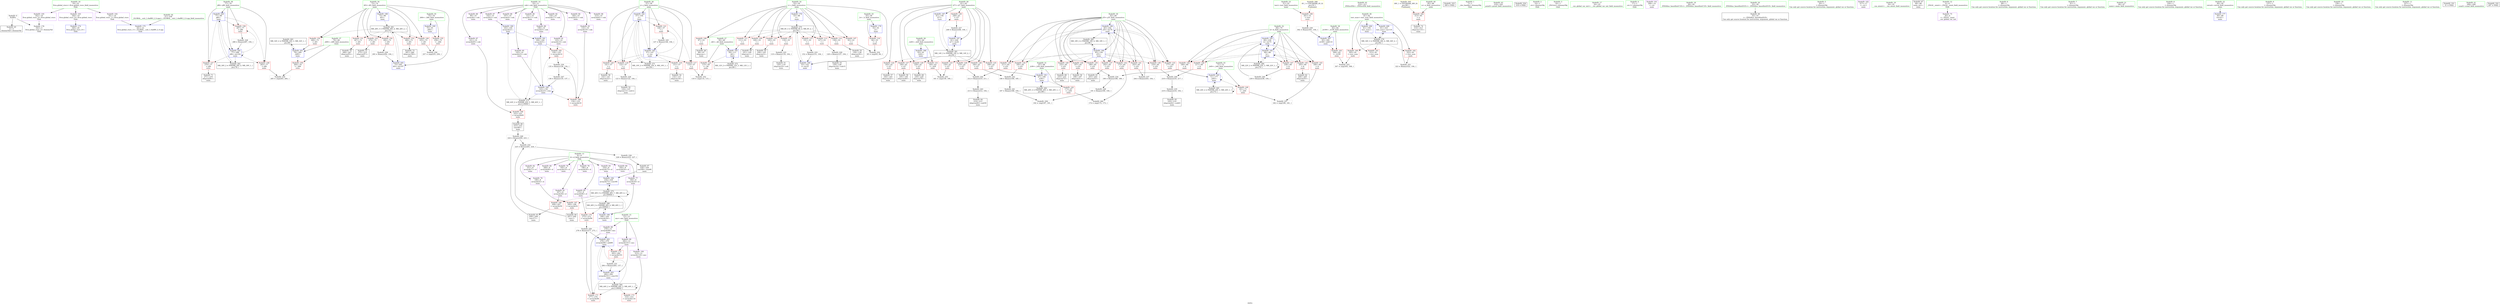 digraph "SVFG" {
	label="SVFG";

	Node0x556d188f1370 [shape=record,color=grey,label="{NodeID: 0\nNullPtr}"];
	Node0x556d188f1370 -> Node0x556d18913520[style=solid];
	Node0x556d188f1370 -> Node0x556d1891c040[style=solid];
	Node0x556d1892d6b0 [shape=record,color=black,label="{NodeID: 263\nMR_32V_2 = PHI(MR_32V_3, MR_32V_1, )\npts\{80 \}\n}"];
	Node0x556d1892d6b0 -> Node0x556d18917600[style=dashed];
	Node0x556d1891c3b0 [shape=record,color=blue,label="{NodeID: 180\n102\<--104\narrayidx2\<--\nmain\n}"];
	Node0x556d1891c3b0 -> Node0x556d1891c480[style=dashed];
	Node0x556d18913860 [shape=record,color=purple,label="{NodeID: 97\n221\<--10\narrayidx65\<--cnk\nmain\n}"];
	Node0x556d18913860 -> Node0x556d1891ba30[style=solid];
	Node0x556d188f5970 [shape=record,color=green,label="{NodeID: 14\n10\<--11\ncnk\<--cnk_field_insensitive\nGlob }"];
	Node0x556d188f5970 -> Node0x556d18916690[style=solid];
	Node0x556d188f5970 -> Node0x556d18916760[style=solid];
	Node0x556d188f5970 -> Node0x556d18916830[style=solid];
	Node0x556d188f5970 -> Node0x556d18916900[style=solid];
	Node0x556d188f5970 -> Node0x556d189169d0[style=solid];
	Node0x556d188f5970 -> Node0x556d18916aa0[style=solid];
	Node0x556d188f5970 -> Node0x556d18916b70[style=solid];
	Node0x556d188f5970 -> Node0x556d18916c40[style=solid];
	Node0x556d188f5970 -> Node0x556d18916d10[style=solid];
	Node0x556d188f5970 -> Node0x556d18916de0[style=solid];
	Node0x556d188f5970 -> Node0x556d18913790[style=solid];
	Node0x556d188f5970 -> Node0x556d18913860[style=solid];
	Node0x556d18917050 [shape=record,color=blue,label="{NodeID: 194\n234\<--228\narrayidx73\<--conv69\nmain\n}"];
	Node0x556d18917050 -> Node0x556d189312b0[style=dashed];
	Node0x556d189143f0 [shape=record,color=red,label="{NodeID: 111\n111\<--53\n\<--i\nmain\n}"];
	Node0x556d189143f0 -> Node0x556d1891c620[style=solid];
	Node0x556d18912750 [shape=record,color=green,label="{NodeID: 28\n61\<--62\ni27\<--i27_field_insensitive\nmain\n}"];
	Node0x556d18912750 -> Node0x556d189194d0[style=solid];
	Node0x556d18912750 -> Node0x556d189195a0[style=solid];
	Node0x556d18912750 -> Node0x556d18919670[style=solid];
	Node0x556d18912750 -> Node0x556d18919740[style=solid];
	Node0x556d18912750 -> Node0x556d18919810[style=solid];
	Node0x556d18912750 -> Node0x556d189198e0[style=solid];
	Node0x556d18912750 -> Node0x556d189199b0[style=solid];
	Node0x556d18912750 -> Node0x556d18919a80[style=solid];
	Node0x556d18912750 -> Node0x556d1891c960[style=solid];
	Node0x556d18912750 -> Node0x556d189172c0[style=solid];
	Node0x556d18917bb0 [shape=record,color=blue,label="{NodeID: 208\n81\<--323\ntest_num\<--inc119\nmain\n}"];
	Node0x556d18917bb0 -> Node0x556d189317b0[style=dashed];
	Node0x556d18919670 [shape=record,color=red,label="{NodeID: 125\n169\<--61\n\<--i27\nmain\n}"];
	Node0x556d18919670 -> Node0x556d1891cca0[style=solid];
	Node0x556d189132b0 [shape=record,color=green,label="{NodeID: 42\n310\<--311\n_ZNSirsERi\<--_ZNSirsERi_field_insensitive\n}"];
	Node0x556d18936cb0 [shape=record,color=yellow,style=double,label="{NodeID: 305\n38V_1 = ENCHI(MR_38V_0)\npts\{86 \}\nFun[main]}"];
	Node0x556d18936cb0 -> Node0x556d1891b620[style=dashed];
	Node0x556d1891a1d0 [shape=record,color=red,label="{NodeID: 139\n216\<--65\n\<--j35\nmain\n}"];
	Node0x556d1891a1d0 -> Node0x556d18918e00[style=solid];
	Node0x556d18914e30 [shape=record,color=black,label="{NodeID: 56\n142\<--141\nidxprom22\<--\nmain\n}"];
	Node0x556d189207c0 [shape=record,color=grey,label="{NodeID: 236\n226 = Binary(225, 227, )\n}"];
	Node0x556d189207c0 -> Node0x556d18915720[style=solid];
	Node0x556d1891ad30 [shape=record,color=red,label="{NodeID: 153\n280\<--73\n\<--i83\nmain\n}"];
	Node0x556d1891ad30 -> Node0x556d18915c00[style=solid];
	Node0x556d18915990 [shape=record,color=black,label="{NodeID: 70\n268\<--267\nidxprom93\<--\nmain\n}"];
	Node0x556d18945480 [shape=record,color=black,label="{NodeID: 333\n309 = PHI()\n}"];
	Node0x556d18922cd0 [shape=record,color=grey,label="{NodeID: 250\n278 = Binary(277, 273, )\n}"];
	Node0x556d18922cd0 -> Node0x556d189176d0[style=solid];
	Node0x556d1891b890 [shape=record,color=red,label="{NodeID: 167\n200\<--199\n\<--arrayidx52\nmain\n}"];
	Node0x556d1891b890 -> Node0x556d18915170[style=solid];
	Node0x556d189164f0 [shape=record,color=purple,label="{NodeID: 84\n269\<--8\narrayidx94\<--d\nmain\n}"];
	Node0x556d188f1250 [shape=record,color=green,label="{NodeID: 1\n7\<--1\n__dso_handle\<--dummyObj\nGlob }"];
	Node0x556d1892dbb0 [shape=record,color=black,label="{NodeID: 264\nMR_44V_2 = PHI(MR_44V_3, MR_44V_1, )\npts\{130000 \}\n}"];
	Node0x556d1892dbb0 -> Node0x556d1891bbd0[style=dashed];
	Node0x556d1892dbb0 -> Node0x556d1891bd70[style=dashed];
	Node0x556d1892dbb0 -> Node0x556d189176d0[style=dashed];
	Node0x556d1892dbb0 -> Node0x556d1892dbb0[style=dashed];
	Node0x556d1891c480 [shape=record,color=blue,label="{NodeID: 181\n108\<--104\narrayidx5\<--\nmain\n}"];
	Node0x556d1891c480 -> Node0x556d1891b6f0[style=dashed];
	Node0x556d1891c480 -> Node0x556d1891b7c0[style=dashed];
	Node0x556d1891c480 -> Node0x556d1891c6f0[style=dashed];
	Node0x556d1891c480 -> Node0x556d189308b0[style=dashed];
	Node0x556d18913930 [shape=record,color=purple,label="{NodeID: 98\n276\<--12\narrayidx98\<--ans\nmain\n}"];
	Node0x556d18913930 -> Node0x556d1891bbd0[style=solid];
	Node0x556d18913930 -> Node0x556d189176d0[style=solid];
	Node0x556d188f5a40 [shape=record,color=green,label="{NodeID: 15\n12\<--13\nans\<--ans_field_insensitive\nGlob }"];
	Node0x556d188f5a40 -> Node0x556d18913930[style=solid];
	Node0x556d188f5a40 -> Node0x556d18913a00[style=solid];
	Node0x556d188f5a40 -> Node0x556d18913ad0[style=solid];
	Node0x556d18917120 [shape=record,color=blue,label="{NodeID: 195\n69\<--239\nk\<--inc75\nmain\n}"];
	Node0x556d18917120 -> Node0x556d1891a510[style=dashed];
	Node0x556d18917120 -> Node0x556d1891a5e0[style=dashed];
	Node0x556d18917120 -> Node0x556d1891a6b0[style=dashed];
	Node0x556d18917120 -> Node0x556d1891a780[style=dashed];
	Node0x556d18917120 -> Node0x556d1891a850[style=dashed];
	Node0x556d18917120 -> Node0x556d18916eb0[style=dashed];
	Node0x556d18917120 -> Node0x556d18917120[style=dashed];
	Node0x556d18917120 -> Node0x556d189343b0[style=dashed];
	Node0x556d189144c0 [shape=record,color=red,label="{NodeID: 112\n118\<--53\n\<--i\nmain\n}"];
	Node0x556d189144c0 -> Node0x556d1891f740[style=solid];
	Node0x556d18912820 [shape=record,color=green,label="{NodeID: 29\n63\<--64\n_b28\<--_b28_field_insensitive\nmain\n}"];
	Node0x556d18912820 -> Node0x556d18919b50[style=solid];
	Node0x556d18912820 -> Node0x556d1891ca30[style=solid];
	Node0x556d18919740 [shape=record,color=red,label="{NodeID: 126\n184\<--61\n\<--i27\nmain\n}"];
	Node0x556d18919740 -> Node0x556d18918380[style=solid];
	Node0x556d18913380 [shape=record,color=green,label="{NodeID: 43\n319\<--320\nprintf\<--printf_field_insensitive\n}"];
	Node0x556d1891a2a0 [shape=record,color=red,label="{NodeID: 140\n232\<--65\n\<--j35\nmain\n}"];
	Node0x556d1891a2a0 -> Node0x556d189158c0[style=solid];
	Node0x556d18914f00 [shape=record,color=black,label="{NodeID: 57\n164\<--163\nidxprom32\<--\nmain\n}"];
	Node0x556d18920940 [shape=record,color=grey,label="{NodeID: 237\n244 = Binary(243, 104, )\n}"];
	Node0x556d18920940 -> Node0x556d189171f0[style=solid];
	Node0x556d1891ae00 [shape=record,color=red,label="{NodeID: 154\n292\<--73\n\<--i83\nmain\n}"];
	Node0x556d1891ae00 -> Node0x556d18920ac0[style=solid];
	Node0x556d18915a60 [shape=record,color=black,label="{NodeID: 71\n271\<--270\nidxprom95\<--\nmain\n}"];
	Node0x556d18945580 [shape=record,color=black,label="{NodeID: 334\n318 = PHI()\n}"];
	Node0x556d18922e50 [shape=record,color=grey,label="{NodeID: 251\n323 = Binary(322, 104, )\n}"];
	Node0x556d18922e50 -> Node0x556d18917bb0[style=solid];
	Node0x556d1891b960 [shape=record,color=red,label="{NodeID: 168\n208\<--207\n\<--arrayidx56\nmain\n}"];
	Node0x556d1891b960 -> Node0x556d189153e0[style=solid];
	Node0x556d189165c0 [shape=record,color=purple,label="{NodeID: 85\n272\<--8\narrayidx96\<--d\nmain\n}"];
	Node0x556d189165c0 -> Node0x556d1891bb00[style=solid];
	Node0x556d188f68e0 [shape=record,color=green,label="{NodeID: 2\n14\<--1\n.str\<--dummyObj\nGlob }"];
	Node0x556d1891c550 [shape=record,color=blue,label="{NodeID: 182\n57\<--104\nj\<--\nmain\n}"];
	Node0x556d1891c550 -> Node0x556d18918ff0[style=dashed];
	Node0x556d1891c550 -> Node0x556d189190c0[style=dashed];
	Node0x556d1891c550 -> Node0x556d18919190[style=dashed];
	Node0x556d1891c550 -> Node0x556d18919260[style=dashed];
	Node0x556d1891c550 -> Node0x556d18919330[style=dashed];
	Node0x556d1891c550 -> Node0x556d1891c7c0[style=dashed];
	Node0x556d1891c550 -> Node0x556d1892feb0[style=dashed];
	Node0x556d18913a00 [shape=record,color=purple,label="{NodeID: 99\n282\<--12\narrayidx101\<--ans\nmain\n}"];
	Node0x556d18913a00 -> Node0x556d1891bca0[style=solid];
	Node0x556d18913a00 -> Node0x556d189177a0[style=solid];
	Node0x556d188f5b10 [shape=record,color=green,label="{NodeID: 16\n19\<--23\nllvm.global_ctors\<--llvm.global_ctors_field_insensitive\nGlob }"];
	Node0x556d188f5b10 -> Node0x556d18913d40[style=solid];
	Node0x556d188f5b10 -> Node0x556d18913e10[style=solid];
	Node0x556d188f5b10 -> Node0x556d18913ee0[style=solid];
	Node0x556d189171f0 [shape=record,color=blue,label="{NodeID: 196\n65\<--244\nj35\<--inc78\nmain\n}"];
	Node0x556d189171f0 -> Node0x556d18919c20[style=dashed];
	Node0x556d189171f0 -> Node0x556d18919cf0[style=dashed];
	Node0x556d189171f0 -> Node0x556d18919dc0[style=dashed];
	Node0x556d189171f0 -> Node0x556d18919e90[style=dashed];
	Node0x556d189171f0 -> Node0x556d18919f60[style=dashed];
	Node0x556d189171f0 -> Node0x556d1891a030[style=dashed];
	Node0x556d189171f0 -> Node0x556d1891a100[style=dashed];
	Node0x556d189171f0 -> Node0x556d1891a1d0[style=dashed];
	Node0x556d189171f0 -> Node0x556d1891a2a0[style=dashed];
	Node0x556d189171f0 -> Node0x556d1891a370[style=dashed];
	Node0x556d189171f0 -> Node0x556d189171f0[style=dashed];
	Node0x556d189171f0 -> Node0x556d189339b0[style=dashed];
	Node0x556d18914590 [shape=record,color=red,label="{NodeID: 113\n127\<--53\n\<--i\nmain\n}"];
	Node0x556d18914590 -> Node0x556d1891fd40[style=solid];
	Node0x556d189128f0 [shape=record,color=green,label="{NodeID: 30\n65\<--66\nj35\<--j35_field_insensitive\nmain\n}"];
	Node0x556d189128f0 -> Node0x556d18919c20[style=solid];
	Node0x556d189128f0 -> Node0x556d18919cf0[style=solid];
	Node0x556d189128f0 -> Node0x556d18919dc0[style=solid];
	Node0x556d189128f0 -> Node0x556d18919e90[style=solid];
	Node0x556d189128f0 -> Node0x556d18919f60[style=solid];
	Node0x556d189128f0 -> Node0x556d1891a030[style=solid];
	Node0x556d189128f0 -> Node0x556d1891a100[style=solid];
	Node0x556d189128f0 -> Node0x556d1891a1d0[style=solid];
	Node0x556d189128f0 -> Node0x556d1891a2a0[style=solid];
	Node0x556d189128f0 -> Node0x556d1891a370[style=solid];
	Node0x556d189128f0 -> Node0x556d1891cbd0[style=solid];
	Node0x556d189128f0 -> Node0x556d189171f0[style=solid];
	Node0x556d18919810 [shape=record,color=red,label="{NodeID: 127\n194\<--61\n\<--i27\nmain\n}"];
	Node0x556d18919810 -> Node0x556d18914fd0[style=solid];
	Node0x556d18913450 [shape=record,color=green,label="{NodeID: 44\n21\<--336\n_GLOBAL__sub_I_vlad89_2_0.cpp\<--_GLOBAL__sub_I_vlad89_2_0.cpp_field_insensitive\n}"];
	Node0x556d18913450 -> Node0x556d1891bf40[style=solid];
	Node0x556d1891a370 [shape=record,color=red,label="{NodeID: 141\n243\<--65\n\<--j35\nmain\n}"];
	Node0x556d1891a370 -> Node0x556d18920940[style=solid];
	Node0x556d18914fd0 [shape=record,color=black,label="{NodeID: 58\n195\<--194\nidxprom49\<--\nmain\n}"];
	Node0x556d18920ac0 [shape=record,color=grey,label="{NodeID: 238\n293 = Binary(292, 104, )\n}"];
	Node0x556d18920ac0 -> Node0x556d18917940[style=solid];
	Node0x556d1891aed0 [shape=record,color=red,label="{NodeID: 155\n256\<--75\n\<--_b84\nmain\n}"];
	Node0x556d1891aed0 -> Node0x556d189235d0[style=solid];
	Node0x556d18915b30 [shape=record,color=black,label="{NodeID: 72\n275\<--274\nidxprom97\<--\nmain\n}"];
	Node0x556d18922fd0 [shape=record,color=grey,label="{NodeID: 252\n116 = cmp(114, 115, )\n}"];
	Node0x556d1891ba30 [shape=record,color=red,label="{NodeID: 169\n222\<--221\n\<--arrayidx65\nmain\n}"];
	Node0x556d1891ba30 -> Node0x556d18915650[style=solid];
	Node0x556d18916690 [shape=record,color=purple,label="{NodeID: 86\n99\<--10\narrayidx\<--cnk\nmain\n}"];
	Node0x556d188f5380 [shape=record,color=green,label="{NodeID: 3\n16\<--1\n_ZSt3cin\<--dummyObj\nGlob }"];
	Node0x556d1891c620 [shape=record,color=blue,label="{NodeID: 183\n59\<--111\n_b6\<--\nmain\n}"];
	Node0x556d1891c620 -> Node0x556d18919400[style=dashed];
	Node0x556d1891c620 -> Node0x556d189303b0[style=dashed];
	Node0x556d18913ad0 [shape=record,color=purple,label="{NodeID: 100\n315\<--12\narrayidx116\<--ans\nmain\n}"];
	Node0x556d18913ad0 -> Node0x556d1891bd70[style=solid];
	Node0x556d188f5be0 [shape=record,color=green,label="{NodeID: 17\n24\<--25\n__cxx_global_var_init\<--__cxx_global_var_init_field_insensitive\n}"];
	Node0x556d189172c0 [shape=record,color=blue,label="{NodeID: 197\n61\<--249\ni27\<--inc81\nmain\n}"];
	Node0x556d189172c0 -> Node0x556d189334b0[style=dashed];
	Node0x556d18914660 [shape=record,color=red,label="{NodeID: 114\n138\<--53\n\<--i\nmain\n}"];
	Node0x556d18914660 -> Node0x556d18914d60[style=solid];
	Node0x556d189129c0 [shape=record,color=green,label="{NodeID: 31\n67\<--68\n_b36\<--_b36_field_insensitive\nmain\n}"];
	Node0x556d189129c0 -> Node0x556d1891a440[style=solid];
	Node0x556d189129c0 -> Node0x556d1891cca0[style=solid];
	Node0x556d189198e0 [shape=record,color=red,label="{NodeID: 128\n210\<--61\n\<--i27\nmain\n}"];
	Node0x556d189198e0 -> Node0x556d18918680[style=solid];
	Node0x556d18913520 [shape=record,color=black,label="{NodeID: 45\n2\<--3\ndummyVal\<--dummyVal\n}"];
	Node0x556d1891f740 [shape=record,color=grey,label="{NodeID: 225\n119 = Binary(118, 104, )\n}"];
	Node0x556d1891f740 -> Node0x556d18914a20[style=solid];
	Node0x556d1891a440 [shape=record,color=red,label="{NodeID: 142\n173\<--67\n\<--_b36\nmain\n}"];
	Node0x556d1891a440 -> Node0x556d18923bd0[style=solid];
	Node0x556d189150a0 [shape=record,color=black,label="{NodeID: 59\n198\<--197\nidxprom51\<--\nmain\n}"];
	Node0x556d18917f00 [shape=record,color=grey,label="{NodeID: 239\n302 = Binary(301, 104, )\n}"];
	Node0x556d18917f00 -> Node0x556d18917ae0[style=solid];
	Node0x556d1891afa0 [shape=record,color=red,label="{NodeID: 156\n263\<--77\n\<--j88\nmain\n}"];
	Node0x556d1891afa0 -> Node0x556d18923a50[style=solid];
	Node0x556d18915c00 [shape=record,color=black,label="{NodeID: 73\n281\<--280\nidxprom100\<--\nmain\n}"];
	Node0x556d18923150 [shape=record,color=grey,label="{NodeID: 253\n307 = cmp(305, 306, )\n}"];
	Node0x556d1891bb00 [shape=record,color=red,label="{NodeID: 170\n273\<--272\n\<--arrayidx96\nmain\n}"];
	Node0x556d1891bb00 -> Node0x556d18922cd0[style=solid];
	Node0x556d18916760 [shape=record,color=purple,label="{NodeID: 87\n102\<--10\narrayidx2\<--cnk\nmain\n}"];
	Node0x556d18916760 -> Node0x556d1891c3b0[style=solid];
	Node0x556d188f5410 [shape=record,color=green,label="{NodeID: 4\n17\<--1\n.str.1\<--dummyObj\nGlob }"];
	Node0x556d1891c6f0 [shape=record,color=blue,label="{NodeID: 184\n143\<--136\narrayidx23\<--rem\nmain\n}"];
	Node0x556d1891c6f0 -> Node0x556d1891b6f0[style=dashed];
	Node0x556d1891c6f0 -> Node0x556d1891b7c0[style=dashed];
	Node0x556d1891c6f0 -> Node0x556d1891c6f0[style=dashed];
	Node0x556d1891c6f0 -> Node0x556d189308b0[style=dashed];
	Node0x556d18913ba0 [shape=record,color=purple,label="{NodeID: 101\n296\<--14\n\<--.str\nmain\n}"];
	Node0x556d188f5cb0 [shape=record,color=green,label="{NodeID: 18\n28\<--29\n_ZNSt8ios_base4InitC1Ev\<--_ZNSt8ios_base4InitC1Ev_field_insensitive\n}"];
	Node0x556d189334b0 [shape=record,color=black,label="{NodeID: 281\nMR_14V_3 = PHI(MR_14V_4, MR_14V_2, )\npts\{62 \}\n}"];
	Node0x556d189334b0 -> Node0x556d189194d0[style=dashed];
	Node0x556d189334b0 -> Node0x556d189195a0[style=dashed];
	Node0x556d189334b0 -> Node0x556d18919670[style=dashed];
	Node0x556d189334b0 -> Node0x556d18919740[style=dashed];
	Node0x556d189334b0 -> Node0x556d18919810[style=dashed];
	Node0x556d189334b0 -> Node0x556d189198e0[style=dashed];
	Node0x556d189334b0 -> Node0x556d189199b0[style=dashed];
	Node0x556d189334b0 -> Node0x556d18919a80[style=dashed];
	Node0x556d189334b0 -> Node0x556d189172c0[style=dashed];
	Node0x556d18917390 [shape=record,color=blue,label="{NodeID: 198\n73\<--88\ni83\<--\nmain\n}"];
	Node0x556d18917390 -> Node0x556d1892ccb0[style=dashed];
	Node0x556d18918ed0 [shape=record,color=red,label="{NodeID: 115\n151\<--53\n\<--i\nmain\n}"];
	Node0x556d18918ed0 -> Node0x556d18920340[style=solid];
	Node0x556d18912a90 [shape=record,color=green,label="{NodeID: 32\n69\<--70\nk\<--k_field_insensitive\nmain\n}"];
	Node0x556d18912a90 -> Node0x556d1891a510[style=solid];
	Node0x556d18912a90 -> Node0x556d1891a5e0[style=solid];
	Node0x556d18912a90 -> Node0x556d1891a6b0[style=solid];
	Node0x556d18912a90 -> Node0x556d1891a780[style=solid];
	Node0x556d18912a90 -> Node0x556d1891a850[style=solid];
	Node0x556d18912a90 -> Node0x556d18916eb0[style=solid];
	Node0x556d18912a90 -> Node0x556d18917120[style=solid];
	Node0x556d189199b0 [shape=record,color=red,label="{NodeID: 129\n229\<--61\n\<--i27\nmain\n}"];
	Node0x556d189199b0 -> Node0x556d189157f0[style=solid];
	Node0x556d189135f0 [shape=record,color=black,label="{NodeID: 46\n32\<--33\n\<--_ZNSt8ios_base4InitD1Ev\nCan only get source location for instruction, argument, global var or function.}"];
	Node0x556d1891f8c0 [shape=record,color=grey,label="{NodeID: 226\n123 = Binary(122, 104, )\n}"];
	Node0x556d1891f8c0 -> Node0x556d18914af0[style=solid];
	Node0x556d1891a510 [shape=record,color=red,label="{NodeID: 143\n180\<--69\n\<--k\nmain\n}"];
	Node0x556d1891a510 -> Node0x556d18923750[style=solid];
	Node0x556d18915170 [shape=record,color=black,label="{NodeID: 60\n201\<--200\nconv\<--\nmain\n}"];
	Node0x556d18915170 -> Node0x556d189201c0[style=solid];
	Node0x556d18918080 [shape=record,color=grey,label="{NodeID: 240\n239 = Binary(238, 104, )\n}"];
	Node0x556d18918080 -> Node0x556d18917120[style=solid];
	Node0x556d1891b070 [shape=record,color=red,label="{NodeID: 157\n270\<--77\n\<--j88\nmain\n}"];
	Node0x556d1891b070 -> Node0x556d18915a60[style=solid];
	Node0x556d18915cd0 [shape=record,color=black,label="{NodeID: 74\n314\<--313\nidxprom115\<--\nmain\n}"];
	Node0x556d189232d0 [shape=record,color=grey,label="{NodeID: 254\n95 = cmp(93, 94, )\n}"];
	Node0x556d1891bbd0 [shape=record,color=red,label="{NodeID: 171\n277\<--276\n\<--arrayidx98\nmain\n}"];
	Node0x556d1891bbd0 -> Node0x556d18922cd0[style=solid];
	Node0x556d18916830 [shape=record,color=purple,label="{NodeID: 88\n107\<--10\narrayidx4\<--cnk\nmain\n}"];
	Node0x556d188f1ab0 [shape=record,color=green,label="{NodeID: 5\n20\<--1\n\<--dummyObj\nCan only get source location for instruction, argument, global var or function.}"];
	Node0x556d1891c7c0 [shape=record,color=blue,label="{NodeID: 185\n57\<--147\nj\<--inc\nmain\n}"];
	Node0x556d1891c7c0 -> Node0x556d18918ff0[style=dashed];
	Node0x556d1891c7c0 -> Node0x556d189190c0[style=dashed];
	Node0x556d1891c7c0 -> Node0x556d18919190[style=dashed];
	Node0x556d1891c7c0 -> Node0x556d18919260[style=dashed];
	Node0x556d1891c7c0 -> Node0x556d18919330[style=dashed];
	Node0x556d1891c7c0 -> Node0x556d1891c7c0[style=dashed];
	Node0x556d1891c7c0 -> Node0x556d1892feb0[style=dashed];
	Node0x556d18913c70 [shape=record,color=purple,label="{NodeID: 102\n317\<--17\n\<--.str.1\nmain\n}"];
	Node0x556d188f5d80 [shape=record,color=green,label="{NodeID: 19\n34\<--35\n__cxa_atexit\<--__cxa_atexit_field_insensitive\n}"];
	Node0x556d189339b0 [shape=record,color=black,label="{NodeID: 282\nMR_18V_2 = PHI(MR_18V_4, MR_18V_1, )\npts\{66 \}\n}"];
	Node0x556d189339b0 -> Node0x556d1891cbd0[style=dashed];
	Node0x556d18917460 [shape=record,color=blue,label="{NodeID: 199\n75\<--91\n_b84\<--\nmain\n}"];
	Node0x556d18917460 -> Node0x556d1891aed0[style=dashed];
	Node0x556d18918f60 [shape=record,color=red,label="{NodeID: 116\n94\<--55\n\<--_b\nmain\n}"];
	Node0x556d18918f60 -> Node0x556d189232d0[style=solid];
	Node0x556d18912b60 [shape=record,color=green,label="{NodeID: 33\n71\<--72\n_b40\<--_b40_field_insensitive\nmain\n}"];
	Node0x556d18912b60 -> Node0x556d1891a920[style=solid];
	Node0x556d18912b60 -> Node0x556d18916f80[style=solid];
	Node0x556d18919a80 [shape=record,color=red,label="{NodeID: 130\n248\<--61\n\<--i27\nmain\n}"];
	Node0x556d18919a80 -> Node0x556d1891fa40[style=solid];
	Node0x556d189136c0 [shape=record,color=black,label="{NodeID: 47\n48\<--88\nmain_ret\<--\nmain\n}"];
	Node0x556d1891fa40 [shape=record,color=grey,label="{NodeID: 227\n249 = Binary(248, 104, )\n}"];
	Node0x556d1891fa40 -> Node0x556d189172c0[style=solid];
	Node0x556d1891a5e0 [shape=record,color=red,label="{NodeID: 144\n189\<--69\n\<--k\nmain\n}"];
	Node0x556d1891a5e0 -> Node0x556d189204c0[style=solid];
	Node0x556d18915240 [shape=record,color=black,label="{NodeID: 61\n203\<--202\nidxprom53\<--\nmain\n}"];
	Node0x556d18918200 [shape=record,color=grey,label="{NodeID: 241\n187 = Binary(186, 104, )\n}"];
	Node0x556d18918200 -> Node0x556d189238d0[style=solid];
	Node0x556d1891b140 [shape=record,color=red,label="{NodeID: 158\n287\<--77\n\<--j88\nmain\n}"];
	Node0x556d1891b140 -> Node0x556d1891fbc0[style=solid];
	Node0x556d18915da0 [shape=record,color=purple,label="{NodeID: 75\n30\<--4\n\<--_ZStL8__ioinit\n__cxx_global_var_init\n}"];
	Node0x556d18923450 [shape=record,color=grey,label="{NodeID: 255\n161 = cmp(159, 160, )\n}"];
	Node0x556d1891bca0 [shape=record,color=red,label="{NodeID: 172\n283\<--282\n\<--arrayidx101\nmain\n}"];
	Node0x556d1891bca0 -> Node0x556d18920040[style=solid];
	Node0x556d18916900 [shape=record,color=purple,label="{NodeID: 89\n108\<--10\narrayidx5\<--cnk\nmain\n}"];
	Node0x556d18916900 -> Node0x556d1891c480[style=solid];
	Node0x556d188f1b40 [shape=record,color=green,label="{NodeID: 6\n88\<--1\n\<--dummyObj\nCan only get source location for instruction, argument, global var or function.}"];
	Node0x556d1891c890 [shape=record,color=blue,label="{NodeID: 186\n53\<--152\ni\<--inc25\nmain\n}"];
	Node0x556d1891c890 -> Node0x556d1892f9b0[style=dashed];
	Node0x556d18913d40 [shape=record,color=purple,label="{NodeID: 103\n340\<--19\nllvm.global_ctors_0\<--llvm.global_ctors\nGlob }"];
	Node0x556d18913d40 -> Node0x556d1891be40[style=solid];
	Node0x556d188f5e50 [shape=record,color=green,label="{NodeID: 20\n33\<--39\n_ZNSt8ios_base4InitD1Ev\<--_ZNSt8ios_base4InitD1Ev_field_insensitive\n}"];
	Node0x556d188f5e50 -> Node0x556d189135f0[style=solid];
	Node0x556d18933eb0 [shape=record,color=black,label="{NodeID: 283\nMR_20V_2 = PHI(MR_20V_3, MR_20V_1, )\npts\{68 \}\n}"];
	Node0x556d18933eb0 -> Node0x556d1891cca0[style=dashed];
	Node0x556d18917530 [shape=record,color=blue,label="{NodeID: 200\n77\<--88\nj88\<--\nmain\n}"];
	Node0x556d18917530 -> Node0x556d1891afa0[style=dashed];
	Node0x556d18917530 -> Node0x556d1891b070[style=dashed];
	Node0x556d18917530 -> Node0x556d1891b140[style=dashed];
	Node0x556d18917530 -> Node0x556d18917870[style=dashed];
	Node0x556d18917530 -> Node0x556d1892d1b0[style=dashed];
	Node0x556d18918ff0 [shape=record,color=red,label="{NodeID: 117\n114\<--57\n\<--j\nmain\n}"];
	Node0x556d18918ff0 -> Node0x556d18922fd0[style=solid];
	Node0x556d18912c30 [shape=record,color=green,label="{NodeID: 34\n73\<--74\ni83\<--i83_field_insensitive\nmain\n}"];
	Node0x556d18912c30 -> Node0x556d1891a9f0[style=solid];
	Node0x556d18912c30 -> Node0x556d1891aac0[style=solid];
	Node0x556d18912c30 -> Node0x556d1891ab90[style=solid];
	Node0x556d18912c30 -> Node0x556d1891ac60[style=solid];
	Node0x556d18912c30 -> Node0x556d1891ad30[style=solid];
	Node0x556d18912c30 -> Node0x556d1891ae00[style=solid];
	Node0x556d18912c30 -> Node0x556d18917390[style=solid];
	Node0x556d18912c30 -> Node0x556d18917940[style=solid];
	Node0x556d18919b50 [shape=record,color=red,label="{NodeID: 131\n160\<--63\n\<--_b28\nmain\n}"];
	Node0x556d18919b50 -> Node0x556d18923450[style=solid];
	Node0x556d189147b0 [shape=record,color=black,label="{NodeID: 48\n98\<--97\nidxprom\<--\nmain\n}"];
	Node0x556d1891fbc0 [shape=record,color=grey,label="{NodeID: 228\n288 = Binary(287, 104, )\n}"];
	Node0x556d1891fbc0 -> Node0x556d18917870[style=solid];
	Node0x556d1891a6b0 [shape=record,color=red,label="{NodeID: 145\n205\<--69\n\<--k\nmain\n}"];
	Node0x556d1891a6b0 -> Node0x556d18915310[style=solid];
	Node0x556d18915310 [shape=record,color=black,label="{NodeID: 62\n206\<--205\nidxprom55\<--\nmain\n}"];
	Node0x556d18918380 [shape=record,color=grey,label="{NodeID: 242\n186 = Binary(184, 185, )\n}"];
	Node0x556d18918380 -> Node0x556d18918200[style=solid];
	Node0x556d1891b210 [shape=record,color=red,label="{NodeID: 159\n264\<--79\n\<--_b89\nmain\n}"];
	Node0x556d1891b210 -> Node0x556d18923a50[style=solid];
	Node0x556d18915e70 [shape=record,color=purple,label="{NodeID: 76\n165\<--8\narrayidx33\<--d\nmain\n}"];
	Node0x556d189235d0 [shape=record,color=grey,label="{NodeID: 256\n257 = cmp(255, 256, )\n}"];
	Node0x556d1891bd70 [shape=record,color=red,label="{NodeID: 173\n316\<--315\n\<--arrayidx116\nmain\n}"];
	Node0x556d189169d0 [shape=record,color=purple,label="{NodeID: 90\n121\<--10\narrayidx11\<--cnk\nmain\n}"];
	Node0x556d188f1590 [shape=record,color=green,label="{NodeID: 7\n91\<--1\n\<--dummyObj\nCan only get source location for instruction, argument, global var or function.}"];
	Node0x556d1892f9b0 [shape=record,color=black,label="{NodeID: 270\nMR_6V_3 = PHI(MR_6V_4, MR_6V_2, )\npts\{54 \}\n}"];
	Node0x556d1892f9b0 -> Node0x556d189140b0[style=dashed];
	Node0x556d1892f9b0 -> Node0x556d18914180[style=dashed];
	Node0x556d1892f9b0 -> Node0x556d18914250[style=dashed];
	Node0x556d1892f9b0 -> Node0x556d18914320[style=dashed];
	Node0x556d1892f9b0 -> Node0x556d189143f0[style=dashed];
	Node0x556d1892f9b0 -> Node0x556d189144c0[style=dashed];
	Node0x556d1892f9b0 -> Node0x556d18914590[style=dashed];
	Node0x556d1892f9b0 -> Node0x556d18914660[style=dashed];
	Node0x556d1892f9b0 -> Node0x556d18918ed0[style=dashed];
	Node0x556d1892f9b0 -> Node0x556d1891c890[style=dashed];
	Node0x556d1891c960 [shape=record,color=blue,label="{NodeID: 187\n61\<--156\ni27\<--\nmain\n}"];
	Node0x556d1891c960 -> Node0x556d189334b0[style=dashed];
	Node0x556d18913e10 [shape=record,color=purple,label="{NodeID: 104\n341\<--19\nllvm.global_ctors_1\<--llvm.global_ctors\nGlob }"];
	Node0x556d18913e10 -> Node0x556d1891bf40[style=solid];
	Node0x556d188f5f20 [shape=record,color=green,label="{NodeID: 21\n46\<--47\nmain\<--main_field_insensitive\n}"];
	Node0x556d189343b0 [shape=record,color=black,label="{NodeID: 284\nMR_22V_2 = PHI(MR_22V_3, MR_22V_1, )\npts\{70 \}\n}"];
	Node0x556d189343b0 -> Node0x556d18916eb0[style=dashed];
	Node0x556d189343b0 -> Node0x556d189343b0[style=dashed];
	Node0x556d18917600 [shape=record,color=blue,label="{NodeID: 201\n79\<--260\n_b89\<--\nmain\n}"];
	Node0x556d18917600 -> Node0x556d1891b210[style=dashed];
	Node0x556d18917600 -> Node0x556d1892d6b0[style=dashed];
	Node0x556d189190c0 [shape=record,color=red,label="{NodeID: 118\n122\<--57\n\<--j\nmain\n}"];
	Node0x556d189190c0 -> Node0x556d1891f8c0[style=solid];
	Node0x556d18912d00 [shape=record,color=green,label="{NodeID: 35\n75\<--76\n_b84\<--_b84_field_insensitive\nmain\n}"];
	Node0x556d18912d00 -> Node0x556d1891aed0[style=solid];
	Node0x556d18912d00 -> Node0x556d18917460[style=solid];
	Node0x556d18919c20 [shape=record,color=red,label="{NodeID: 132\n172\<--65\n\<--j35\nmain\n}"];
	Node0x556d18919c20 -> Node0x556d18923bd0[style=solid];
	Node0x556d18914880 [shape=record,color=black,label="{NodeID: 49\n101\<--100\nidxprom1\<--\nmain\n}"];
	Node0x556d1891fd40 [shape=record,color=grey,label="{NodeID: 229\n128 = Binary(127, 104, )\n}"];
	Node0x556d1891fd40 -> Node0x556d18914bc0[style=solid];
	Node0x556d1891a780 [shape=record,color=red,label="{NodeID: 146\n217\<--69\n\<--k\nmain\n}"];
	Node0x556d1891a780 -> Node0x556d18918e00[style=solid];
	Node0x556d189153e0 [shape=record,color=black,label="{NodeID: 63\n209\<--208\nconv57\<--\nmain\n}"];
	Node0x556d189153e0 -> Node0x556d18918980[style=solid];
	Node0x556d18918500 [shape=record,color=grey,label="{NodeID: 243\n213 = Binary(212, 104, )\n}"];
	Node0x556d18918500 -> Node0x556d189154b0[style=solid];
	Node0x556d1891b2e0 [shape=record,color=red,label="{NodeID: 160\n305\<--81\n\<--test_num\nmain\n}"];
	Node0x556d1891b2e0 -> Node0x556d18923150[style=solid];
	Node0x556d18915f40 [shape=record,color=purple,label="{NodeID: 77\n166\<--8\narrayidx34\<--d\nmain\n}"];
	Node0x556d18915f40 -> Node0x556d1891cb00[style=solid];
	Node0x556d18923750 [shape=record,color=grey,label="{NodeID: 257\n182 = cmp(180, 181, )\n}"];
	Node0x556d1891be40 [shape=record,color=blue,label="{NodeID: 174\n340\<--20\nllvm.global_ctors_0\<--\nGlob }"];
	Node0x556d18916aa0 [shape=record,color=purple,label="{NodeID: 91\n125\<--10\narrayidx14\<--cnk\nmain\n}"];
	Node0x556d18916aa0 -> Node0x556d1891b6f0[style=solid];
	Node0x556d188f1620 [shape=record,color=green,label="{NodeID: 8\n104\<--1\n\<--dummyObj\nCan only get source location for instruction, argument, global var or function.}"];
	Node0x556d1892feb0 [shape=record,color=black,label="{NodeID: 271\nMR_10V_2 = PHI(MR_10V_4, MR_10V_1, )\npts\{58 \}\n}"];
	Node0x556d1892feb0 -> Node0x556d1891c550[style=dashed];
	Node0x556d1891ca30 [shape=record,color=blue,label="{NodeID: 188\n63\<--91\n_b28\<--\nmain\n}"];
	Node0x556d1891ca30 -> Node0x556d18919b50[style=dashed];
	Node0x556d18913ee0 [shape=record,color=purple,label="{NodeID: 105\n342\<--19\nllvm.global_ctors_2\<--llvm.global_ctors\nGlob }"];
	Node0x556d18913ee0 -> Node0x556d1891c040[style=solid];
	Node0x556d188f5ff0 [shape=record,color=green,label="{NodeID: 22\n49\<--50\nretval\<--retval_field_insensitive\nmain\n}"];
	Node0x556d188f5ff0 -> Node0x556d1891c140[style=solid];
	Node0x556d189348b0 [shape=record,color=black,label="{NodeID: 285\nMR_24V_2 = PHI(MR_24V_3, MR_24V_1, )\npts\{72 \}\n}"];
	Node0x556d189348b0 -> Node0x556d18916f80[style=dashed];
	Node0x556d189348b0 -> Node0x556d189348b0[style=dashed];
	Node0x556d189176d0 [shape=record,color=blue,label="{NodeID: 202\n276\<--278\narrayidx98\<--add99\nmain\n}"];
	Node0x556d189176d0 -> Node0x556d1891bca0[style=dashed];
	Node0x556d189176d0 -> Node0x556d189177a0[style=dashed];
	Node0x556d18919190 [shape=record,color=red,label="{NodeID: 119\n131\<--57\n\<--j\nmain\n}"];
	Node0x556d18919190 -> Node0x556d18914c90[style=solid];
	Node0x556d18912dd0 [shape=record,color=green,label="{NodeID: 36\n77\<--78\nj88\<--j88_field_insensitive\nmain\n}"];
	Node0x556d18912dd0 -> Node0x556d1891afa0[style=solid];
	Node0x556d18912dd0 -> Node0x556d1891b070[style=solid];
	Node0x556d18912dd0 -> Node0x556d1891b140[style=solid];
	Node0x556d18912dd0 -> Node0x556d18917530[style=solid];
	Node0x556d18912dd0 -> Node0x556d18917870[style=solid];
	Node0x556d18919cf0 [shape=record,color=red,label="{NodeID: 133\n177\<--65\n\<--j35\nmain\n}"];
	Node0x556d18919cf0 -> Node0x556d18916f80[style=solid];
	Node0x556d18914950 [shape=record,color=black,label="{NodeID: 50\n106\<--105\nidxprom3\<--\nmain\n}"];
	Node0x556d1891fec0 [shape=record,color=grey,label="{NodeID: 230\n135 = Binary(126, 134, )\n}"];
	Node0x556d1891fec0 -> Node0x556d18918b00[style=solid];
	Node0x556d1891a850 [shape=record,color=red,label="{NodeID: 147\n238\<--69\n\<--k\nmain\n}"];
	Node0x556d1891a850 -> Node0x556d18918080[style=solid];
	Node0x556d189154b0 [shape=record,color=black,label="{NodeID: 64\n214\<--213\nidxprom60\<--sub59\nmain\n}"];
	Node0x556d18918680 [shape=record,color=grey,label="{NodeID: 244\n212 = Binary(210, 211, )\n}"];
	Node0x556d18918680 -> Node0x556d18918500[style=solid];
	Node0x556d1891b3b0 [shape=record,color=red,label="{NodeID: 161\n312\<--81\n\<--test_num\nmain\n}"];
	Node0x556d18916010 [shape=record,color=purple,label="{NodeID: 78\n196\<--8\narrayidx50\<--d\nmain\n}"];
	Node0x556d189238d0 [shape=record,color=grey,label="{NodeID: 258\n192 = cmp(187, 191, )\n}"];
	Node0x556d1891bf40 [shape=record,color=blue,label="{NodeID: 175\n341\<--21\nllvm.global_ctors_1\<--_GLOBAL__sub_I_vlad89_2_0.cpp\nGlob }"];
	Node0x556d18916b70 [shape=record,color=purple,label="{NodeID: 92\n130\<--10\narrayidx17\<--cnk\nmain\n}"];
	Node0x556d188f4fc0 [shape=record,color=green,label="{NodeID: 9\n137\<--1\n\<--dummyObj\nCan only get source location for instruction, argument, global var or function.}"];
	Node0x556d189303b0 [shape=record,color=black,label="{NodeID: 272\nMR_12V_2 = PHI(MR_12V_3, MR_12V_1, )\npts\{60 \}\n}"];
	Node0x556d189303b0 -> Node0x556d1891c620[style=dashed];
	Node0x556d1891cb00 [shape=record,color=blue,label="{NodeID: 189\n166\<--104\narrayidx34\<--\nmain\n}"];
	Node0x556d1891cb00 -> Node0x556d189312b0[style=dashed];
	Node0x556d1891cb00 -> Node0x556d18934db0[style=dashed];
	Node0x556d18913fe0 [shape=record,color=red,label="{NodeID: 106\n301\<--51\n\<--test\nmain\n}"];
	Node0x556d18913fe0 -> Node0x556d18917f00[style=solid];
	Node0x556d188f60c0 [shape=record,color=green,label="{NodeID: 23\n51\<--52\ntest\<--test_field_insensitive\nmain\n}"];
	Node0x556d188f60c0 -> Node0x556d18913fe0[style=solid];
	Node0x556d18934db0 [shape=record,color=black,label="{NodeID: 286\nMR_40V_2 = PHI(MR_40V_4, MR_40V_1, )\npts\{90000 \}\n}"];
	Node0x556d18934db0 -> Node0x556d1891bb00[style=dashed];
	Node0x556d18934db0 -> Node0x556d1891cb00[style=dashed];
	Node0x556d189177a0 [shape=record,color=blue,label="{NodeID: 203\n282\<--284\narrayidx101\<--rem102\nmain\n}"];
	Node0x556d189177a0 -> Node0x556d1891bbd0[style=dashed];
	Node0x556d189177a0 -> Node0x556d189176d0[style=dashed];
	Node0x556d189177a0 -> Node0x556d1892dbb0[style=dashed];
	Node0x556d18919260 [shape=record,color=red,label="{NodeID: 120\n141\<--57\n\<--j\nmain\n}"];
	Node0x556d18919260 -> Node0x556d18914e30[style=solid];
	Node0x556d18912ea0 [shape=record,color=green,label="{NodeID: 37\n79\<--80\n_b89\<--_b89_field_insensitive\nmain\n}"];
	Node0x556d18912ea0 -> Node0x556d1891b210[style=solid];
	Node0x556d18912ea0 -> Node0x556d18917600[style=solid];
	Node0x556d18919dc0 [shape=record,color=red,label="{NodeID: 134\n185\<--65\n\<--j35\nmain\n}"];
	Node0x556d18919dc0 -> Node0x556d18918380[style=solid];
	Node0x556d18914a20 [shape=record,color=black,label="{NodeID: 51\n120\<--119\nidxprom10\<--sub\nmain\n}"];
	Node0x556d18920040 [shape=record,color=grey,label="{NodeID: 231\n284 = Binary(283, 137, )\n}"];
	Node0x556d18920040 -> Node0x556d189177a0[style=solid];
	Node0x556d1891a920 [shape=record,color=red,label="{NodeID: 148\n181\<--71\n\<--_b40\nmain\n}"];
	Node0x556d1891a920 -> Node0x556d18923750[style=solid];
	Node0x556d18915580 [shape=record,color=black,label="{NodeID: 65\n220\<--219\nidxprom64\<--sub63\nmain\n}"];
	Node0x556d18918800 [shape=record,color=grey,label="{NodeID: 245\n147 = Binary(146, 104, )\n}"];
	Node0x556d18918800 -> Node0x556d1891c7c0[style=solid];
	Node0x556d1891b480 [shape=record,color=red,label="{NodeID: 162\n322\<--81\n\<--test_num\nmain\n}"];
	Node0x556d1891b480 -> Node0x556d18922e50[style=solid];
	Node0x556d189160e0 [shape=record,color=purple,label="{NodeID: 79\n199\<--8\narrayidx52\<--d\nmain\n}"];
	Node0x556d189160e0 -> Node0x556d1891b890[style=solid];
	Node0x556d18923a50 [shape=record,color=grey,label="{NodeID: 259\n265 = cmp(263, 264, )\n}"];
	Node0x556d1891c040 [shape=record,color=blue, style = dotted,label="{NodeID: 176\n342\<--3\nllvm.global_ctors_2\<--dummyVal\nGlob }"];
	Node0x556d18916c40 [shape=record,color=purple,label="{NodeID: 93\n133\<--10\narrayidx19\<--cnk\nmain\n}"];
	Node0x556d18916c40 -> Node0x556d1891b7c0[style=solid];
	Node0x556d188f5090 [shape=record,color=green,label="{NodeID: 10\n156\<--1\n\<--dummyObj\nCan only get source location for instruction, argument, global var or function.}"];
	Node0x556d189308b0 [shape=record,color=black,label="{NodeID: 273\nMR_42V_2 = PHI(MR_42V_5, MR_42V_1, )\npts\{110000 \}\n}"];
	Node0x556d189308b0 -> Node0x556d1891ba30[style=dashed];
	Node0x556d189308b0 -> Node0x556d1891c3b0[style=dashed];
	Node0x556d1891cbd0 [shape=record,color=blue,label="{NodeID: 190\n65\<--156\nj35\<--\nmain\n}"];
	Node0x556d1891cbd0 -> Node0x556d18919c20[style=dashed];
	Node0x556d1891cbd0 -> Node0x556d18919cf0[style=dashed];
	Node0x556d1891cbd0 -> Node0x556d18919dc0[style=dashed];
	Node0x556d1891cbd0 -> Node0x556d18919e90[style=dashed];
	Node0x556d1891cbd0 -> Node0x556d18919f60[style=dashed];
	Node0x556d1891cbd0 -> Node0x556d1891a030[style=dashed];
	Node0x556d1891cbd0 -> Node0x556d1891a100[style=dashed];
	Node0x556d1891cbd0 -> Node0x556d1891a1d0[style=dashed];
	Node0x556d1891cbd0 -> Node0x556d1891a2a0[style=dashed];
	Node0x556d1891cbd0 -> Node0x556d1891a370[style=dashed];
	Node0x556d1891cbd0 -> Node0x556d189171f0[style=dashed];
	Node0x556d1891cbd0 -> Node0x556d189339b0[style=dashed];
	Node0x556d189140b0 [shape=record,color=red,label="{NodeID: 107\n93\<--53\n\<--i\nmain\n}"];
	Node0x556d189140b0 -> Node0x556d189232d0[style=solid];
	Node0x556d189124d0 [shape=record,color=green,label="{NodeID: 24\n53\<--54\ni\<--i_field_insensitive\nmain\n}"];
	Node0x556d189124d0 -> Node0x556d189140b0[style=solid];
	Node0x556d189124d0 -> Node0x556d18914180[style=solid];
	Node0x556d189124d0 -> Node0x556d18914250[style=solid];
	Node0x556d189124d0 -> Node0x556d18914320[style=solid];
	Node0x556d189124d0 -> Node0x556d189143f0[style=solid];
	Node0x556d189124d0 -> Node0x556d189144c0[style=solid];
	Node0x556d189124d0 -> Node0x556d18914590[style=solid];
	Node0x556d189124d0 -> Node0x556d18914660[style=solid];
	Node0x556d189124d0 -> Node0x556d18918ed0[style=solid];
	Node0x556d189124d0 -> Node0x556d1891c210[style=solid];
	Node0x556d189124d0 -> Node0x556d1891c890[style=solid];
	Node0x556d18917870 [shape=record,color=blue,label="{NodeID: 204\n77\<--288\nj88\<--inc104\nmain\n}"];
	Node0x556d18917870 -> Node0x556d1891afa0[style=dashed];
	Node0x556d18917870 -> Node0x556d1891b070[style=dashed];
	Node0x556d18917870 -> Node0x556d1891b140[style=dashed];
	Node0x556d18917870 -> Node0x556d18917870[style=dashed];
	Node0x556d18917870 -> Node0x556d1892d1b0[style=dashed];
	Node0x556d18919330 [shape=record,color=red,label="{NodeID: 121\n146\<--57\n\<--j\nmain\n}"];
	Node0x556d18919330 -> Node0x556d18918800[style=solid];
	Node0x556d18912f70 [shape=record,color=green,label="{NodeID: 38\n81\<--82\ntest_num\<--test_num_field_insensitive\nmain\n}"];
	Node0x556d18912f70 -> Node0x556d1891b2e0[style=solid];
	Node0x556d18912f70 -> Node0x556d1891b3b0[style=solid];
	Node0x556d18912f70 -> Node0x556d1891b480[style=solid];
	Node0x556d18912f70 -> Node0x556d18917a10[style=solid];
	Node0x556d18912f70 -> Node0x556d18917bb0[style=solid];
	Node0x556d18919e90 [shape=record,color=red,label="{NodeID: 135\n188\<--65\n\<--j35\nmain\n}"];
	Node0x556d18919e90 -> Node0x556d189204c0[style=solid];
	Node0x556d18914af0 [shape=record,color=black,label="{NodeID: 52\n124\<--123\nidxprom13\<--sub12\nmain\n}"];
	Node0x556d189201c0 [shape=record,color=grey,label="{NodeID: 232\n225 = Binary(201, 224, )\n}"];
	Node0x556d189201c0 -> Node0x556d189207c0[style=solid];
	Node0x556d1891a9f0 [shape=record,color=red,label="{NodeID: 149\n255\<--73\n\<--i83\nmain\n}"];
	Node0x556d1891a9f0 -> Node0x556d189235d0[style=solid];
	Node0x556d18915650 [shape=record,color=black,label="{NodeID: 66\n223\<--222\nconv66\<--\nmain\n}"];
	Node0x556d18915650 -> Node0x556d18918980[style=solid];
	Node0x556d18918980 [shape=record,color=grey,label="{NodeID: 246\n224 = Binary(209, 223, )\n}"];
	Node0x556d18918980 -> Node0x556d189201c0[style=solid];
	Node0x556d1891b550 [shape=record,color=red,label="{NodeID: 163\n306\<--83\n\<--_b109\nmain\n}"];
	Node0x556d1891b550 -> Node0x556d18923150[style=solid];
	Node0x556d189161b0 [shape=record,color=purple,label="{NodeID: 80\n204\<--8\narrayidx54\<--d\nmain\n}"];
	Node0x556d18923bd0 [shape=record,color=grey,label="{NodeID: 260\n174 = cmp(172, 173, )\n}"];
	Node0x556d1891c140 [shape=record,color=blue,label="{NodeID: 177\n49\<--88\nretval\<--\nmain\n}"];
	Node0x556d18916d10 [shape=record,color=purple,label="{NodeID: 94\n140\<--10\narrayidx21\<--cnk\nmain\n}"];
	Node0x556d188f61d0 [shape=record,color=green,label="{NodeID: 11\n227\<--1\n\<--dummyObj\nCan only get source location for instruction, argument, global var or function.}"];
	Node0x556d1891cca0 [shape=record,color=blue,label="{NodeID: 191\n67\<--169\n_b36\<--\nmain\n}"];
	Node0x556d1891cca0 -> Node0x556d1891a440[style=dashed];
	Node0x556d1891cca0 -> Node0x556d18933eb0[style=dashed];
	Node0x556d18914180 [shape=record,color=red,label="{NodeID: 108\n97\<--53\n\<--i\nmain\n}"];
	Node0x556d18914180 -> Node0x556d189147b0[style=solid];
	Node0x556d18912560 [shape=record,color=green,label="{NodeID: 25\n55\<--56\n_b\<--_b_field_insensitive\nmain\n}"];
	Node0x556d18912560 -> Node0x556d18918f60[style=solid];
	Node0x556d18912560 -> Node0x556d1891c2e0[style=solid];
	Node0x556d18935dd0 [shape=record,color=yellow,style=double,label="{NodeID: 288\n4V_1 = ENCHI(MR_4V_0)\npts\{52 \}\nFun[main]}"];
	Node0x556d18935dd0 -> Node0x556d18913fe0[style=dashed];
	Node0x556d18917940 [shape=record,color=blue,label="{NodeID: 205\n73\<--293\ni83\<--inc107\nmain\n}"];
	Node0x556d18917940 -> Node0x556d1892ccb0[style=dashed];
	Node0x556d18919400 [shape=record,color=red,label="{NodeID: 122\n115\<--59\n\<--_b6\nmain\n}"];
	Node0x556d18919400 -> Node0x556d18922fd0[style=solid];
	Node0x556d18913040 [shape=record,color=green,label="{NodeID: 39\n83\<--84\n_b109\<--_b109_field_insensitive\nmain\n}"];
	Node0x556d18913040 -> Node0x556d1891b550[style=solid];
	Node0x556d18913040 -> Node0x556d18917ae0[style=solid];
	Node0x556d18919f60 [shape=record,color=red,label="{NodeID: 136\n197\<--65\n\<--j35\nmain\n}"];
	Node0x556d18919f60 -> Node0x556d189150a0[style=solid];
	Node0x556d18914bc0 [shape=record,color=black,label="{NodeID: 53\n129\<--128\nidxprom16\<--sub15\nmain\n}"];
	Node0x556d18920340 [shape=record,color=grey,label="{NodeID: 233\n152 = Binary(151, 104, )\n}"];
	Node0x556d18920340 -> Node0x556d1891c890[style=solid];
	Node0x556d1891aac0 [shape=record,color=red,label="{NodeID: 150\n260\<--73\n\<--i83\nmain\n}"];
	Node0x556d1891aac0 -> Node0x556d18917600[style=solid];
	Node0x556d18915720 [shape=record,color=black,label="{NodeID: 67\n228\<--226\nconv69\<--rem68\nmain\n}"];
	Node0x556d18915720 -> Node0x556d18917050[style=solid];
	Node0x556d18918b00 [shape=record,color=grey,label="{NodeID: 247\n136 = Binary(135, 137, )\n}"];
	Node0x556d18918b00 -> Node0x556d1891c6f0[style=solid];
	Node0x556d1891b620 [shape=record,color=red,label="{NodeID: 164\n313\<--85\n\<--n\nmain\n}"];
	Node0x556d1891b620 -> Node0x556d18915cd0[style=solid];
	Node0x556d18916280 [shape=record,color=purple,label="{NodeID: 81\n207\<--8\narrayidx56\<--d\nmain\n}"];
	Node0x556d18916280 -> Node0x556d1891b960[style=solid];
	Node0x556d1892ccb0 [shape=record,color=black,label="{NodeID: 261\nMR_26V_3 = PHI(MR_26V_4, MR_26V_2, )\npts\{74 \}\n}"];
	Node0x556d1892ccb0 -> Node0x556d1891a9f0[style=dashed];
	Node0x556d1892ccb0 -> Node0x556d1891aac0[style=dashed];
	Node0x556d1892ccb0 -> Node0x556d1891ab90[style=dashed];
	Node0x556d1892ccb0 -> Node0x556d1891ac60[style=dashed];
	Node0x556d1892ccb0 -> Node0x556d1891ad30[style=dashed];
	Node0x556d1892ccb0 -> Node0x556d1891ae00[style=dashed];
	Node0x556d1892ccb0 -> Node0x556d18917940[style=dashed];
	Node0x556d1891c210 [shape=record,color=blue,label="{NodeID: 178\n53\<--88\ni\<--\nmain\n}"];
	Node0x556d1891c210 -> Node0x556d1892f9b0[style=dashed];
	Node0x556d18916de0 [shape=record,color=purple,label="{NodeID: 95\n143\<--10\narrayidx23\<--cnk\nmain\n}"];
	Node0x556d18916de0 -> Node0x556d1891c6f0[style=solid];
	Node0x556d188f6260 [shape=record,color=green,label="{NodeID: 12\n4\<--6\n_ZStL8__ioinit\<--_ZStL8__ioinit_field_insensitive\nGlob }"];
	Node0x556d188f6260 -> Node0x556d18915da0[style=solid];
	Node0x556d189312b0 [shape=record,color=black,label="{NodeID: 275\nMR_40V_5 = PHI(MR_40V_7, MR_40V_4, )\npts\{90000 \}\n}"];
	Node0x556d189312b0 -> Node0x556d1891b890[style=dashed];
	Node0x556d189312b0 -> Node0x556d1891b960[style=dashed];
	Node0x556d189312b0 -> Node0x556d18917050[style=dashed];
	Node0x556d189312b0 -> Node0x556d189312b0[style=dashed];
	Node0x556d189312b0 -> Node0x556d18934db0[style=dashed];
	Node0x556d18916eb0 [shape=record,color=blue,label="{NodeID: 192\n69\<--88\nk\<--\nmain\n}"];
	Node0x556d18916eb0 -> Node0x556d1891a510[style=dashed];
	Node0x556d18916eb0 -> Node0x556d1891a5e0[style=dashed];
	Node0x556d18916eb0 -> Node0x556d1891a6b0[style=dashed];
	Node0x556d18916eb0 -> Node0x556d1891a780[style=dashed];
	Node0x556d18916eb0 -> Node0x556d1891a850[style=dashed];
	Node0x556d18916eb0 -> Node0x556d18916eb0[style=dashed];
	Node0x556d18916eb0 -> Node0x556d18917120[style=dashed];
	Node0x556d18916eb0 -> Node0x556d189343b0[style=dashed];
	Node0x556d18914250 [shape=record,color=red,label="{NodeID: 109\n100\<--53\n\<--i\nmain\n}"];
	Node0x556d18914250 -> Node0x556d18914880[style=solid];
	Node0x556d189125f0 [shape=record,color=green,label="{NodeID: 26\n57\<--58\nj\<--j_field_insensitive\nmain\n}"];
	Node0x556d189125f0 -> Node0x556d18918ff0[style=solid];
	Node0x556d189125f0 -> Node0x556d189190c0[style=solid];
	Node0x556d189125f0 -> Node0x556d18919190[style=solid];
	Node0x556d189125f0 -> Node0x556d18919260[style=solid];
	Node0x556d189125f0 -> Node0x556d18919330[style=solid];
	Node0x556d189125f0 -> Node0x556d1891c550[style=solid];
	Node0x556d189125f0 -> Node0x556d1891c7c0[style=solid];
	Node0x556d18917a10 [shape=record,color=blue,label="{NodeID: 206\n81\<--104\ntest_num\<--\nmain\n}"];
	Node0x556d18917a10 -> Node0x556d189317b0[style=dashed];
	Node0x556d189194d0 [shape=record,color=red,label="{NodeID: 123\n159\<--61\n\<--i27\nmain\n}"];
	Node0x556d189194d0 -> Node0x556d18923450[style=solid];
	Node0x556d18913110 [shape=record,color=green,label="{NodeID: 40\n85\<--86\nn\<--n_field_insensitive\nmain\n}"];
	Node0x556d18913110 -> Node0x556d1891b620[style=solid];
	Node0x556d1891a030 [shape=record,color=red,label="{NodeID: 137\n202\<--65\n\<--j35\nmain\n}"];
	Node0x556d1891a030 -> Node0x556d18915240[style=solid];
	Node0x556d18914c90 [shape=record,color=black,label="{NodeID: 54\n132\<--131\nidxprom18\<--\nmain\n}"];
	Node0x556d189204c0 [shape=record,color=grey,label="{NodeID: 234\n190 = Binary(188, 189, )\n}"];
	Node0x556d189204c0 -> Node0x556d18918c80[style=solid];
	Node0x556d1891ab90 [shape=record,color=red,label="{NodeID: 151\n267\<--73\n\<--i83\nmain\n}"];
	Node0x556d1891ab90 -> Node0x556d18915990[style=solid];
	Node0x556d189157f0 [shape=record,color=black,label="{NodeID: 68\n230\<--229\nidxprom70\<--\nmain\n}"];
	Node0x556d18629770 [shape=record,color=black,label="{NodeID: 331\n31 = PHI()\n}"];
	Node0x556d18918c80 [shape=record,color=grey,label="{NodeID: 248\n191 = Binary(190, 104, )\n}"];
	Node0x556d18918c80 -> Node0x556d189238d0[style=solid];
	Node0x556d1891b6f0 [shape=record,color=red,label="{NodeID: 165\n126\<--125\n\<--arrayidx14\nmain\n}"];
	Node0x556d1891b6f0 -> Node0x556d1891fec0[style=solid];
	Node0x556d18916350 [shape=record,color=purple,label="{NodeID: 82\n231\<--8\narrayidx71\<--d\nmain\n}"];
	Node0x556d1892d1b0 [shape=record,color=black,label="{NodeID: 262\nMR_30V_2 = PHI(MR_30V_4, MR_30V_1, )\npts\{78 \}\n}"];
	Node0x556d1892d1b0 -> Node0x556d18917530[style=dashed];
	Node0x556d1891c2e0 [shape=record,color=blue,label="{NodeID: 179\n55\<--91\n_b\<--\nmain\n}"];
	Node0x556d1891c2e0 -> Node0x556d18918f60[style=dashed];
	Node0x556d18913790 [shape=record,color=purple,label="{NodeID: 96\n215\<--10\narrayidx61\<--cnk\nmain\n}"];
	Node0x556d188f6330 [shape=record,color=green,label="{NodeID: 13\n8\<--9\nd\<--d_field_insensitive\nGlob }"];
	Node0x556d188f6330 -> Node0x556d18915e70[style=solid];
	Node0x556d188f6330 -> Node0x556d18915f40[style=solid];
	Node0x556d188f6330 -> Node0x556d18916010[style=solid];
	Node0x556d188f6330 -> Node0x556d189160e0[style=solid];
	Node0x556d188f6330 -> Node0x556d189161b0[style=solid];
	Node0x556d188f6330 -> Node0x556d18916280[style=solid];
	Node0x556d188f6330 -> Node0x556d18916350[style=solid];
	Node0x556d188f6330 -> Node0x556d18916420[style=solid];
	Node0x556d188f6330 -> Node0x556d189164f0[style=solid];
	Node0x556d188f6330 -> Node0x556d189165c0[style=solid];
	Node0x556d189317b0 [shape=record,color=black,label="{NodeID: 276\nMR_34V_3 = PHI(MR_34V_4, MR_34V_2, )\npts\{82 \}\n}"];
	Node0x556d189317b0 -> Node0x556d1891b2e0[style=dashed];
	Node0x556d189317b0 -> Node0x556d1891b3b0[style=dashed];
	Node0x556d189317b0 -> Node0x556d1891b480[style=dashed];
	Node0x556d189317b0 -> Node0x556d18917bb0[style=dashed];
	Node0x556d18916f80 [shape=record,color=blue,label="{NodeID: 193\n71\<--177\n_b40\<--\nmain\n}"];
	Node0x556d18916f80 -> Node0x556d1891a920[style=dashed];
	Node0x556d18916f80 -> Node0x556d18916f80[style=dashed];
	Node0x556d18916f80 -> Node0x556d189348b0[style=dashed];
	Node0x556d18914320 [shape=record,color=red,label="{NodeID: 110\n105\<--53\n\<--i\nmain\n}"];
	Node0x556d18914320 -> Node0x556d18914950[style=solid];
	Node0x556d18912680 [shape=record,color=green,label="{NodeID: 27\n59\<--60\n_b6\<--_b6_field_insensitive\nmain\n}"];
	Node0x556d18912680 -> Node0x556d18919400[style=solid];
	Node0x556d18912680 -> Node0x556d1891c620[style=solid];
	Node0x556d18917ae0 [shape=record,color=blue,label="{NodeID: 207\n83\<--302\n_b109\<--add110\nmain\n}"];
	Node0x556d18917ae0 -> Node0x556d1891b550[style=dashed];
	Node0x556d189195a0 [shape=record,color=red,label="{NodeID: 124\n163\<--61\n\<--i27\nmain\n}"];
	Node0x556d189195a0 -> Node0x556d18914f00[style=solid];
	Node0x556d189131e0 [shape=record,color=green,label="{NodeID: 41\n298\<--299\nscanf\<--scanf_field_insensitive\n}"];
	Node0x556d1891a100 [shape=record,color=red,label="{NodeID: 138\n211\<--65\n\<--j35\nmain\n}"];
	Node0x556d1891a100 -> Node0x556d18918680[style=solid];
	Node0x556d18914d60 [shape=record,color=black,label="{NodeID: 55\n139\<--138\nidxprom20\<--\nmain\n}"];
	Node0x556d18920640 [shape=record,color=grey,label="{NodeID: 235\n219 = Binary(218, 104, )\n}"];
	Node0x556d18920640 -> Node0x556d18915580[style=solid];
	Node0x556d1891ac60 [shape=record,color=red,label="{NodeID: 152\n274\<--73\n\<--i83\nmain\n}"];
	Node0x556d1891ac60 -> Node0x556d18915b30[style=solid];
	Node0x556d189158c0 [shape=record,color=black,label="{NodeID: 69\n233\<--232\nidxprom72\<--\nmain\n}"];
	Node0x556d18945380 [shape=record,color=black,label="{NodeID: 332\n297 = PHI()\n}"];
	Node0x556d18918e00 [shape=record,color=grey,label="{NodeID: 249\n218 = Binary(216, 217, )\n}"];
	Node0x556d18918e00 -> Node0x556d18920640[style=solid];
	Node0x556d1891b7c0 [shape=record,color=red,label="{NodeID: 166\n134\<--133\n\<--arrayidx19\nmain\n}"];
	Node0x556d1891b7c0 -> Node0x556d1891fec0[style=solid];
	Node0x556d18916420 [shape=record,color=purple,label="{NodeID: 83\n234\<--8\narrayidx73\<--d\nmain\n}"];
	Node0x556d18916420 -> Node0x556d18917050[style=solid];
}
